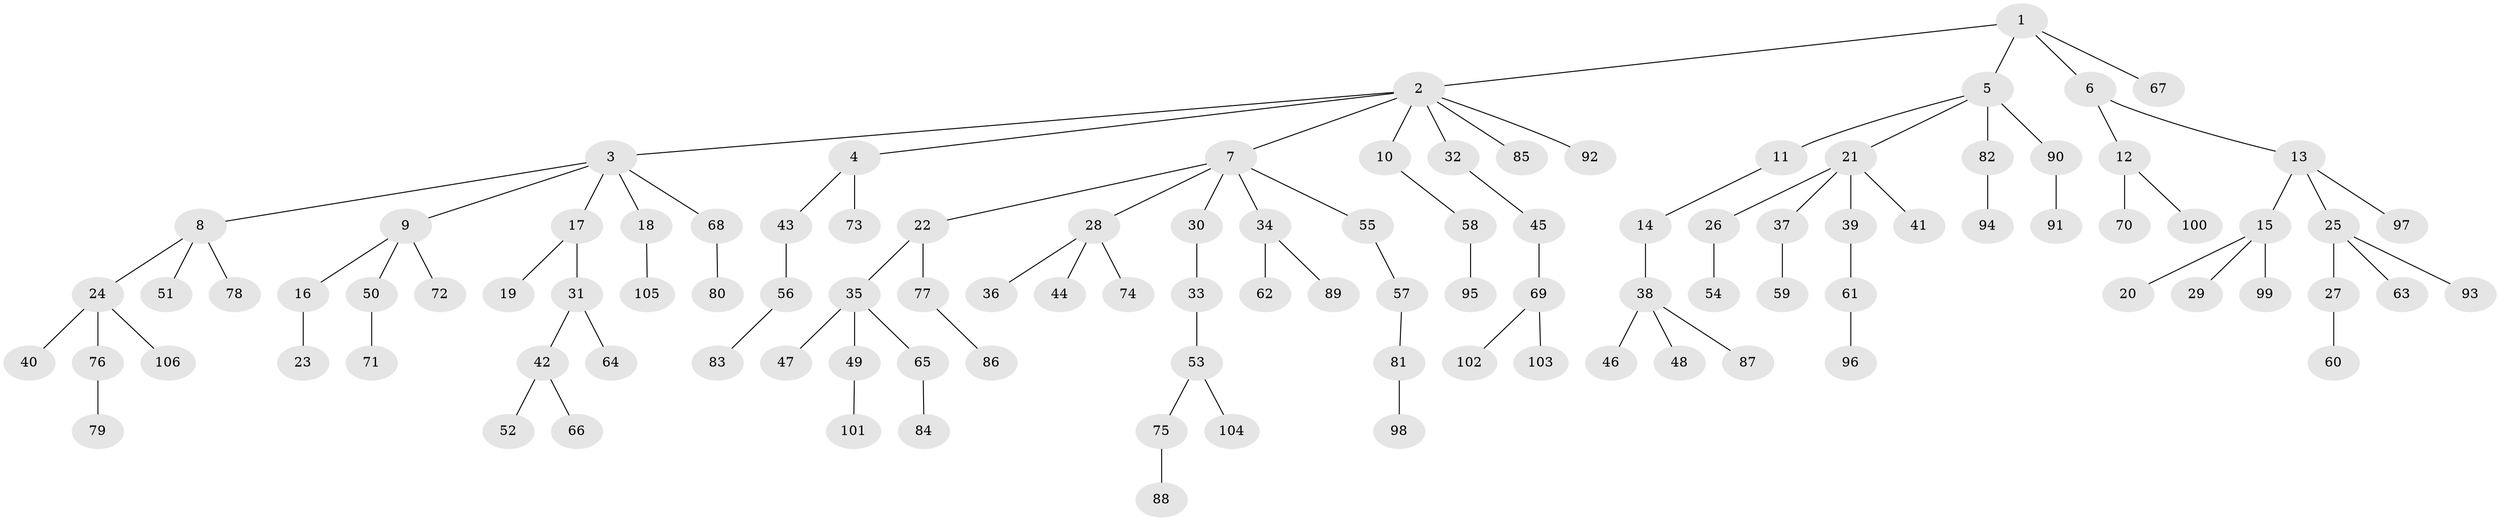 // coarse degree distribution, {3: 0.12857142857142856, 12: 0.014285714285714285, 2: 0.18571428571428572, 5: 0.02857142857142857, 4: 0.05714285714285714, 7: 0.014285714285714285, 1: 0.5714285714285714}
// Generated by graph-tools (version 1.1) at 2025/52/02/27/25 19:52:13]
// undirected, 106 vertices, 105 edges
graph export_dot {
graph [start="1"]
  node [color=gray90,style=filled];
  1;
  2;
  3;
  4;
  5;
  6;
  7;
  8;
  9;
  10;
  11;
  12;
  13;
  14;
  15;
  16;
  17;
  18;
  19;
  20;
  21;
  22;
  23;
  24;
  25;
  26;
  27;
  28;
  29;
  30;
  31;
  32;
  33;
  34;
  35;
  36;
  37;
  38;
  39;
  40;
  41;
  42;
  43;
  44;
  45;
  46;
  47;
  48;
  49;
  50;
  51;
  52;
  53;
  54;
  55;
  56;
  57;
  58;
  59;
  60;
  61;
  62;
  63;
  64;
  65;
  66;
  67;
  68;
  69;
  70;
  71;
  72;
  73;
  74;
  75;
  76;
  77;
  78;
  79;
  80;
  81;
  82;
  83;
  84;
  85;
  86;
  87;
  88;
  89;
  90;
  91;
  92;
  93;
  94;
  95;
  96;
  97;
  98;
  99;
  100;
  101;
  102;
  103;
  104;
  105;
  106;
  1 -- 2;
  1 -- 5;
  1 -- 6;
  1 -- 67;
  2 -- 3;
  2 -- 4;
  2 -- 7;
  2 -- 10;
  2 -- 32;
  2 -- 85;
  2 -- 92;
  3 -- 8;
  3 -- 9;
  3 -- 17;
  3 -- 18;
  3 -- 68;
  4 -- 43;
  4 -- 73;
  5 -- 11;
  5 -- 21;
  5 -- 82;
  5 -- 90;
  6 -- 12;
  6 -- 13;
  7 -- 22;
  7 -- 28;
  7 -- 30;
  7 -- 34;
  7 -- 55;
  8 -- 24;
  8 -- 51;
  8 -- 78;
  9 -- 16;
  9 -- 50;
  9 -- 72;
  10 -- 58;
  11 -- 14;
  12 -- 70;
  12 -- 100;
  13 -- 15;
  13 -- 25;
  13 -- 97;
  14 -- 38;
  15 -- 20;
  15 -- 29;
  15 -- 99;
  16 -- 23;
  17 -- 19;
  17 -- 31;
  18 -- 105;
  21 -- 26;
  21 -- 37;
  21 -- 39;
  21 -- 41;
  22 -- 35;
  22 -- 77;
  24 -- 40;
  24 -- 76;
  24 -- 106;
  25 -- 27;
  25 -- 63;
  25 -- 93;
  26 -- 54;
  27 -- 60;
  28 -- 36;
  28 -- 44;
  28 -- 74;
  30 -- 33;
  31 -- 42;
  31 -- 64;
  32 -- 45;
  33 -- 53;
  34 -- 62;
  34 -- 89;
  35 -- 47;
  35 -- 49;
  35 -- 65;
  37 -- 59;
  38 -- 46;
  38 -- 48;
  38 -- 87;
  39 -- 61;
  42 -- 52;
  42 -- 66;
  43 -- 56;
  45 -- 69;
  49 -- 101;
  50 -- 71;
  53 -- 75;
  53 -- 104;
  55 -- 57;
  56 -- 83;
  57 -- 81;
  58 -- 95;
  61 -- 96;
  65 -- 84;
  68 -- 80;
  69 -- 102;
  69 -- 103;
  75 -- 88;
  76 -- 79;
  77 -- 86;
  81 -- 98;
  82 -- 94;
  90 -- 91;
}
